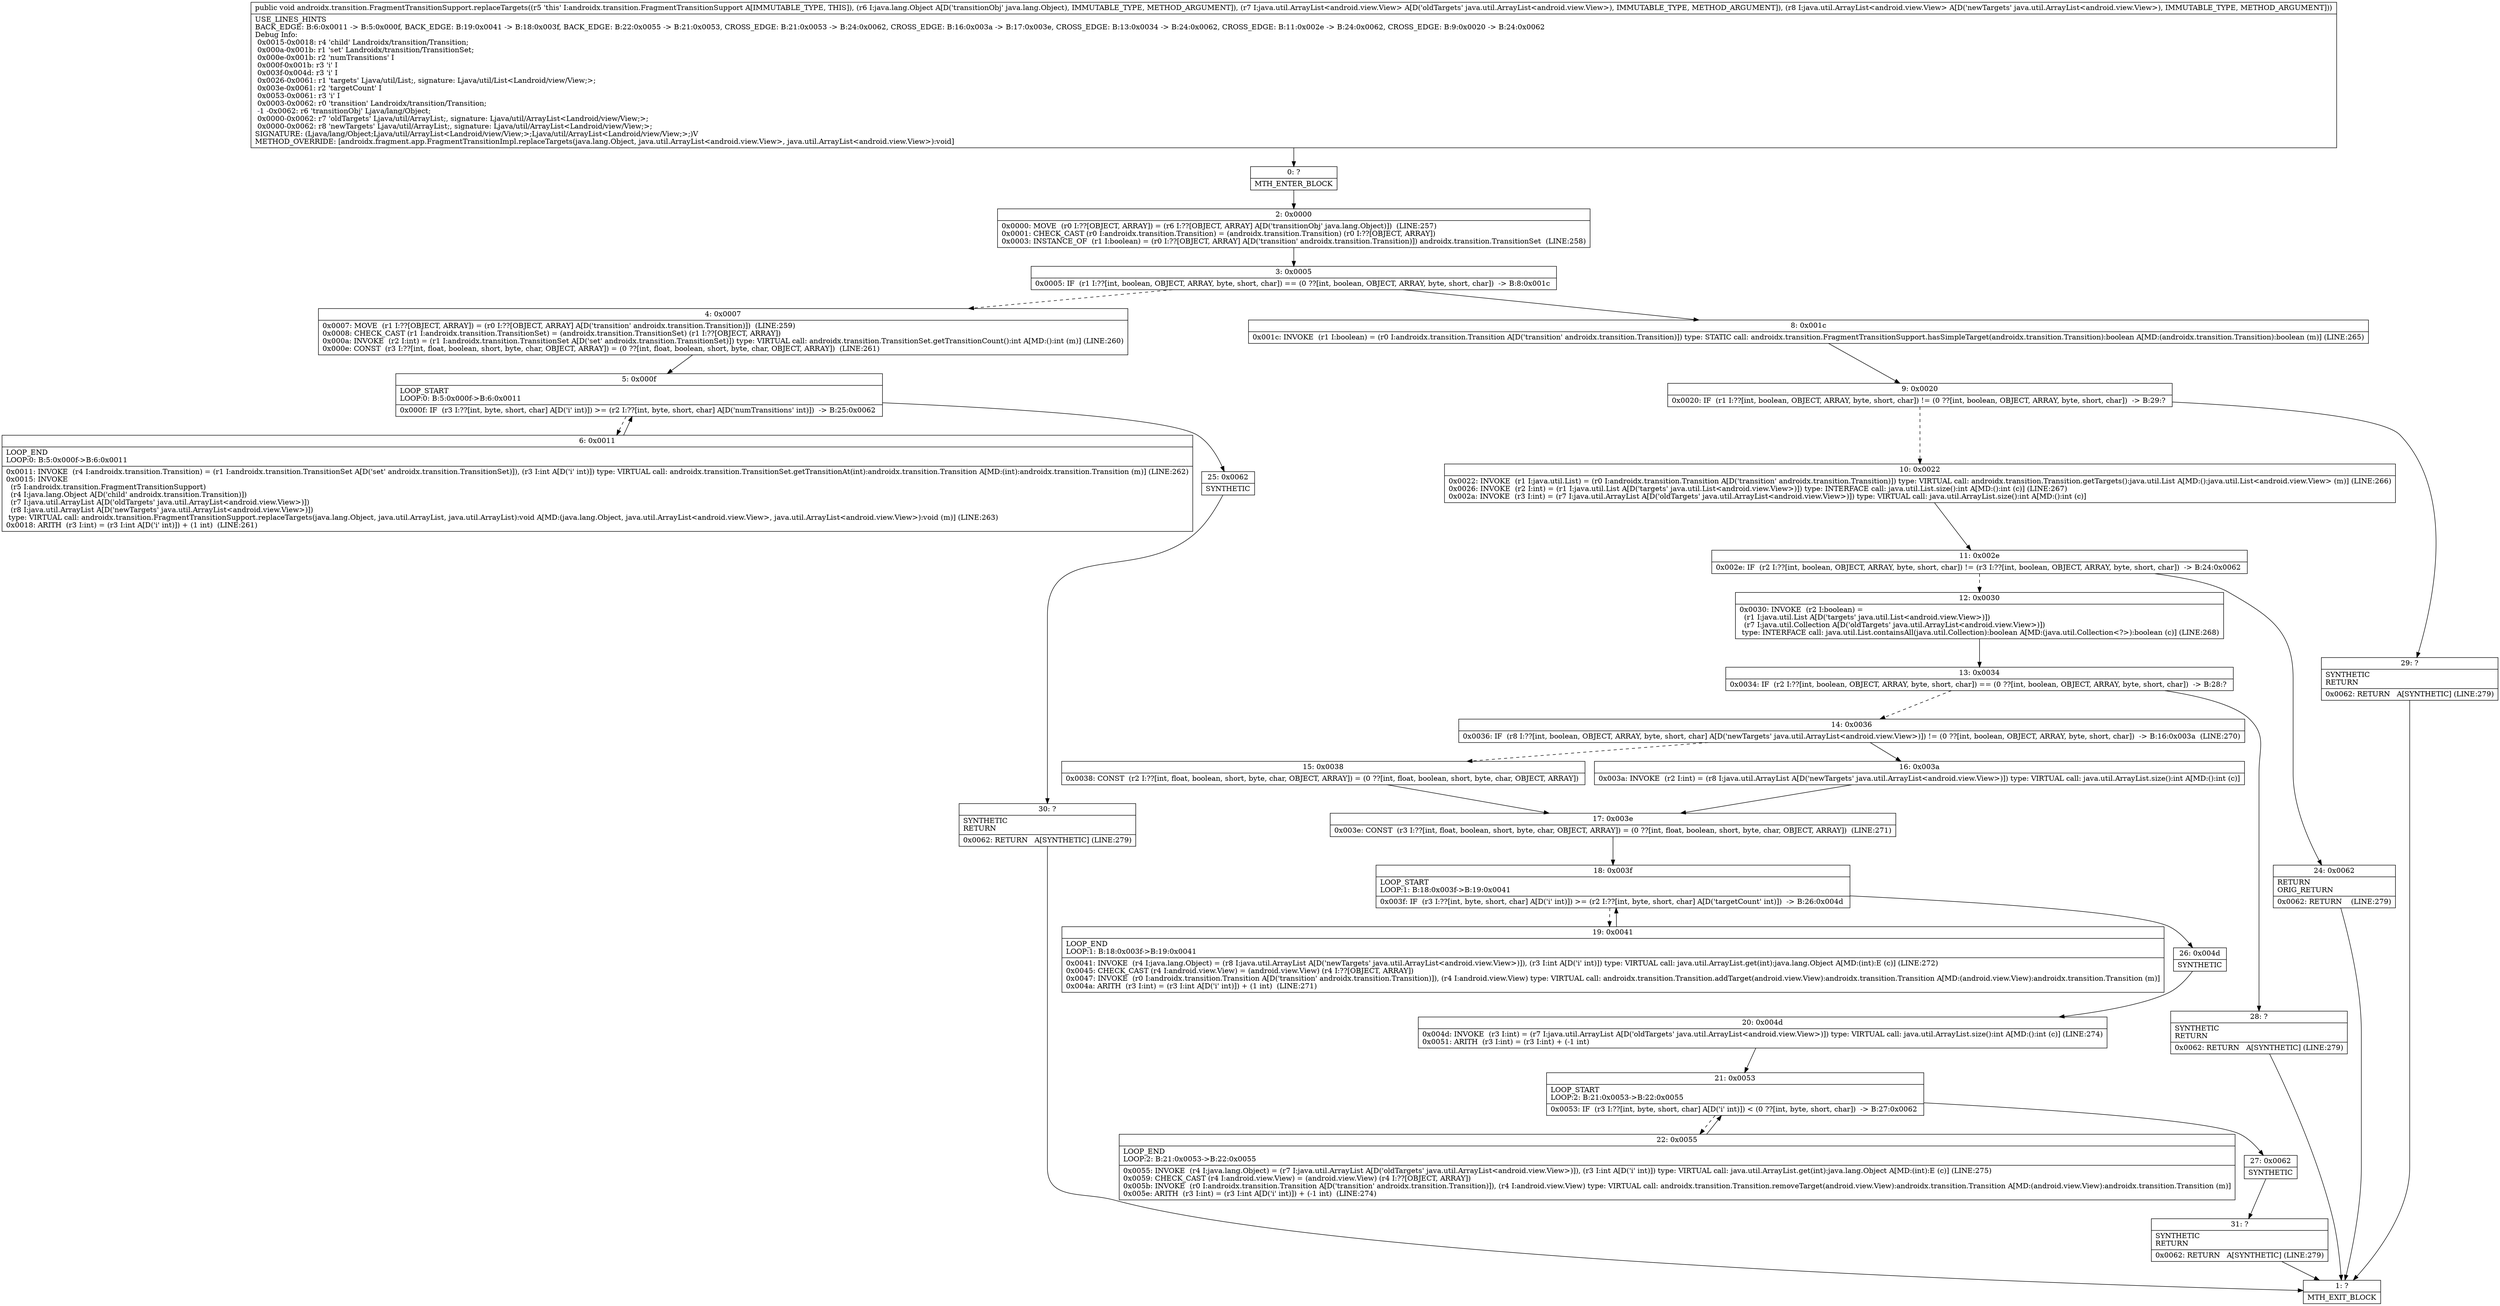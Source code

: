 digraph "CFG forandroidx.transition.FragmentTransitionSupport.replaceTargets(Ljava\/lang\/Object;Ljava\/util\/ArrayList;Ljava\/util\/ArrayList;)V" {
Node_0 [shape=record,label="{0\:\ ?|MTH_ENTER_BLOCK\l}"];
Node_2 [shape=record,label="{2\:\ 0x0000|0x0000: MOVE  (r0 I:??[OBJECT, ARRAY]) = (r6 I:??[OBJECT, ARRAY] A[D('transitionObj' java.lang.Object)])  (LINE:257)\l0x0001: CHECK_CAST (r0 I:androidx.transition.Transition) = (androidx.transition.Transition) (r0 I:??[OBJECT, ARRAY]) \l0x0003: INSTANCE_OF  (r1 I:boolean) = (r0 I:??[OBJECT, ARRAY] A[D('transition' androidx.transition.Transition)]) androidx.transition.TransitionSet  (LINE:258)\l}"];
Node_3 [shape=record,label="{3\:\ 0x0005|0x0005: IF  (r1 I:??[int, boolean, OBJECT, ARRAY, byte, short, char]) == (0 ??[int, boolean, OBJECT, ARRAY, byte, short, char])  \-\> B:8:0x001c \l}"];
Node_4 [shape=record,label="{4\:\ 0x0007|0x0007: MOVE  (r1 I:??[OBJECT, ARRAY]) = (r0 I:??[OBJECT, ARRAY] A[D('transition' androidx.transition.Transition)])  (LINE:259)\l0x0008: CHECK_CAST (r1 I:androidx.transition.TransitionSet) = (androidx.transition.TransitionSet) (r1 I:??[OBJECT, ARRAY]) \l0x000a: INVOKE  (r2 I:int) = (r1 I:androidx.transition.TransitionSet A[D('set' androidx.transition.TransitionSet)]) type: VIRTUAL call: androidx.transition.TransitionSet.getTransitionCount():int A[MD:():int (m)] (LINE:260)\l0x000e: CONST  (r3 I:??[int, float, boolean, short, byte, char, OBJECT, ARRAY]) = (0 ??[int, float, boolean, short, byte, char, OBJECT, ARRAY])  (LINE:261)\l}"];
Node_5 [shape=record,label="{5\:\ 0x000f|LOOP_START\lLOOP:0: B:5:0x000f\-\>B:6:0x0011\l|0x000f: IF  (r3 I:??[int, byte, short, char] A[D('i' int)]) \>= (r2 I:??[int, byte, short, char] A[D('numTransitions' int)])  \-\> B:25:0x0062 \l}"];
Node_6 [shape=record,label="{6\:\ 0x0011|LOOP_END\lLOOP:0: B:5:0x000f\-\>B:6:0x0011\l|0x0011: INVOKE  (r4 I:androidx.transition.Transition) = (r1 I:androidx.transition.TransitionSet A[D('set' androidx.transition.TransitionSet)]), (r3 I:int A[D('i' int)]) type: VIRTUAL call: androidx.transition.TransitionSet.getTransitionAt(int):androidx.transition.Transition A[MD:(int):androidx.transition.Transition (m)] (LINE:262)\l0x0015: INVOKE  \l  (r5 I:androidx.transition.FragmentTransitionSupport)\l  (r4 I:java.lang.Object A[D('child' androidx.transition.Transition)])\l  (r7 I:java.util.ArrayList A[D('oldTargets' java.util.ArrayList\<android.view.View\>)])\l  (r8 I:java.util.ArrayList A[D('newTargets' java.util.ArrayList\<android.view.View\>)])\l type: VIRTUAL call: androidx.transition.FragmentTransitionSupport.replaceTargets(java.lang.Object, java.util.ArrayList, java.util.ArrayList):void A[MD:(java.lang.Object, java.util.ArrayList\<android.view.View\>, java.util.ArrayList\<android.view.View\>):void (m)] (LINE:263)\l0x0018: ARITH  (r3 I:int) = (r3 I:int A[D('i' int)]) + (1 int)  (LINE:261)\l}"];
Node_25 [shape=record,label="{25\:\ 0x0062|SYNTHETIC\l}"];
Node_30 [shape=record,label="{30\:\ ?|SYNTHETIC\lRETURN\l|0x0062: RETURN   A[SYNTHETIC] (LINE:279)\l}"];
Node_1 [shape=record,label="{1\:\ ?|MTH_EXIT_BLOCK\l}"];
Node_8 [shape=record,label="{8\:\ 0x001c|0x001c: INVOKE  (r1 I:boolean) = (r0 I:androidx.transition.Transition A[D('transition' androidx.transition.Transition)]) type: STATIC call: androidx.transition.FragmentTransitionSupport.hasSimpleTarget(androidx.transition.Transition):boolean A[MD:(androidx.transition.Transition):boolean (m)] (LINE:265)\l}"];
Node_9 [shape=record,label="{9\:\ 0x0020|0x0020: IF  (r1 I:??[int, boolean, OBJECT, ARRAY, byte, short, char]) != (0 ??[int, boolean, OBJECT, ARRAY, byte, short, char])  \-\> B:29:? \l}"];
Node_10 [shape=record,label="{10\:\ 0x0022|0x0022: INVOKE  (r1 I:java.util.List) = (r0 I:androidx.transition.Transition A[D('transition' androidx.transition.Transition)]) type: VIRTUAL call: androidx.transition.Transition.getTargets():java.util.List A[MD:():java.util.List\<android.view.View\> (m)] (LINE:266)\l0x0026: INVOKE  (r2 I:int) = (r1 I:java.util.List A[D('targets' java.util.List\<android.view.View\>)]) type: INTERFACE call: java.util.List.size():int A[MD:():int (c)] (LINE:267)\l0x002a: INVOKE  (r3 I:int) = (r7 I:java.util.ArrayList A[D('oldTargets' java.util.ArrayList\<android.view.View\>)]) type: VIRTUAL call: java.util.ArrayList.size():int A[MD:():int (c)]\l}"];
Node_11 [shape=record,label="{11\:\ 0x002e|0x002e: IF  (r2 I:??[int, boolean, OBJECT, ARRAY, byte, short, char]) != (r3 I:??[int, boolean, OBJECT, ARRAY, byte, short, char])  \-\> B:24:0x0062 \l}"];
Node_12 [shape=record,label="{12\:\ 0x0030|0x0030: INVOKE  (r2 I:boolean) = \l  (r1 I:java.util.List A[D('targets' java.util.List\<android.view.View\>)])\l  (r7 I:java.util.Collection A[D('oldTargets' java.util.ArrayList\<android.view.View\>)])\l type: INTERFACE call: java.util.List.containsAll(java.util.Collection):boolean A[MD:(java.util.Collection\<?\>):boolean (c)] (LINE:268)\l}"];
Node_13 [shape=record,label="{13\:\ 0x0034|0x0034: IF  (r2 I:??[int, boolean, OBJECT, ARRAY, byte, short, char]) == (0 ??[int, boolean, OBJECT, ARRAY, byte, short, char])  \-\> B:28:? \l}"];
Node_14 [shape=record,label="{14\:\ 0x0036|0x0036: IF  (r8 I:??[int, boolean, OBJECT, ARRAY, byte, short, char] A[D('newTargets' java.util.ArrayList\<android.view.View\>)]) != (0 ??[int, boolean, OBJECT, ARRAY, byte, short, char])  \-\> B:16:0x003a  (LINE:270)\l}"];
Node_15 [shape=record,label="{15\:\ 0x0038|0x0038: CONST  (r2 I:??[int, float, boolean, short, byte, char, OBJECT, ARRAY]) = (0 ??[int, float, boolean, short, byte, char, OBJECT, ARRAY]) \l}"];
Node_17 [shape=record,label="{17\:\ 0x003e|0x003e: CONST  (r3 I:??[int, float, boolean, short, byte, char, OBJECT, ARRAY]) = (0 ??[int, float, boolean, short, byte, char, OBJECT, ARRAY])  (LINE:271)\l}"];
Node_18 [shape=record,label="{18\:\ 0x003f|LOOP_START\lLOOP:1: B:18:0x003f\-\>B:19:0x0041\l|0x003f: IF  (r3 I:??[int, byte, short, char] A[D('i' int)]) \>= (r2 I:??[int, byte, short, char] A[D('targetCount' int)])  \-\> B:26:0x004d \l}"];
Node_19 [shape=record,label="{19\:\ 0x0041|LOOP_END\lLOOP:1: B:18:0x003f\-\>B:19:0x0041\l|0x0041: INVOKE  (r4 I:java.lang.Object) = (r8 I:java.util.ArrayList A[D('newTargets' java.util.ArrayList\<android.view.View\>)]), (r3 I:int A[D('i' int)]) type: VIRTUAL call: java.util.ArrayList.get(int):java.lang.Object A[MD:(int):E (c)] (LINE:272)\l0x0045: CHECK_CAST (r4 I:android.view.View) = (android.view.View) (r4 I:??[OBJECT, ARRAY]) \l0x0047: INVOKE  (r0 I:androidx.transition.Transition A[D('transition' androidx.transition.Transition)]), (r4 I:android.view.View) type: VIRTUAL call: androidx.transition.Transition.addTarget(android.view.View):androidx.transition.Transition A[MD:(android.view.View):androidx.transition.Transition (m)]\l0x004a: ARITH  (r3 I:int) = (r3 I:int A[D('i' int)]) + (1 int)  (LINE:271)\l}"];
Node_26 [shape=record,label="{26\:\ 0x004d|SYNTHETIC\l}"];
Node_20 [shape=record,label="{20\:\ 0x004d|0x004d: INVOKE  (r3 I:int) = (r7 I:java.util.ArrayList A[D('oldTargets' java.util.ArrayList\<android.view.View\>)]) type: VIRTUAL call: java.util.ArrayList.size():int A[MD:():int (c)] (LINE:274)\l0x0051: ARITH  (r3 I:int) = (r3 I:int) + (\-1 int) \l}"];
Node_21 [shape=record,label="{21\:\ 0x0053|LOOP_START\lLOOP:2: B:21:0x0053\-\>B:22:0x0055\l|0x0053: IF  (r3 I:??[int, byte, short, char] A[D('i' int)]) \< (0 ??[int, byte, short, char])  \-\> B:27:0x0062 \l}"];
Node_22 [shape=record,label="{22\:\ 0x0055|LOOP_END\lLOOP:2: B:21:0x0053\-\>B:22:0x0055\l|0x0055: INVOKE  (r4 I:java.lang.Object) = (r7 I:java.util.ArrayList A[D('oldTargets' java.util.ArrayList\<android.view.View\>)]), (r3 I:int A[D('i' int)]) type: VIRTUAL call: java.util.ArrayList.get(int):java.lang.Object A[MD:(int):E (c)] (LINE:275)\l0x0059: CHECK_CAST (r4 I:android.view.View) = (android.view.View) (r4 I:??[OBJECT, ARRAY]) \l0x005b: INVOKE  (r0 I:androidx.transition.Transition A[D('transition' androidx.transition.Transition)]), (r4 I:android.view.View) type: VIRTUAL call: androidx.transition.Transition.removeTarget(android.view.View):androidx.transition.Transition A[MD:(android.view.View):androidx.transition.Transition (m)]\l0x005e: ARITH  (r3 I:int) = (r3 I:int A[D('i' int)]) + (\-1 int)  (LINE:274)\l}"];
Node_27 [shape=record,label="{27\:\ 0x0062|SYNTHETIC\l}"];
Node_31 [shape=record,label="{31\:\ ?|SYNTHETIC\lRETURN\l|0x0062: RETURN   A[SYNTHETIC] (LINE:279)\l}"];
Node_16 [shape=record,label="{16\:\ 0x003a|0x003a: INVOKE  (r2 I:int) = (r8 I:java.util.ArrayList A[D('newTargets' java.util.ArrayList\<android.view.View\>)]) type: VIRTUAL call: java.util.ArrayList.size():int A[MD:():int (c)]\l}"];
Node_28 [shape=record,label="{28\:\ ?|SYNTHETIC\lRETURN\l|0x0062: RETURN   A[SYNTHETIC] (LINE:279)\l}"];
Node_24 [shape=record,label="{24\:\ 0x0062|RETURN\lORIG_RETURN\l|0x0062: RETURN    (LINE:279)\l}"];
Node_29 [shape=record,label="{29\:\ ?|SYNTHETIC\lRETURN\l|0x0062: RETURN   A[SYNTHETIC] (LINE:279)\l}"];
MethodNode[shape=record,label="{public void androidx.transition.FragmentTransitionSupport.replaceTargets((r5 'this' I:androidx.transition.FragmentTransitionSupport A[IMMUTABLE_TYPE, THIS]), (r6 I:java.lang.Object A[D('transitionObj' java.lang.Object), IMMUTABLE_TYPE, METHOD_ARGUMENT]), (r7 I:java.util.ArrayList\<android.view.View\> A[D('oldTargets' java.util.ArrayList\<android.view.View\>), IMMUTABLE_TYPE, METHOD_ARGUMENT]), (r8 I:java.util.ArrayList\<android.view.View\> A[D('newTargets' java.util.ArrayList\<android.view.View\>), IMMUTABLE_TYPE, METHOD_ARGUMENT]))  | USE_LINES_HINTS\lBACK_EDGE: B:6:0x0011 \-\> B:5:0x000f, BACK_EDGE: B:19:0x0041 \-\> B:18:0x003f, BACK_EDGE: B:22:0x0055 \-\> B:21:0x0053, CROSS_EDGE: B:21:0x0053 \-\> B:24:0x0062, CROSS_EDGE: B:16:0x003a \-\> B:17:0x003e, CROSS_EDGE: B:13:0x0034 \-\> B:24:0x0062, CROSS_EDGE: B:11:0x002e \-\> B:24:0x0062, CROSS_EDGE: B:9:0x0020 \-\> B:24:0x0062\lDebug Info:\l  0x0015\-0x0018: r4 'child' Landroidx\/transition\/Transition;\l  0x000a\-0x001b: r1 'set' Landroidx\/transition\/TransitionSet;\l  0x000e\-0x001b: r2 'numTransitions' I\l  0x000f\-0x001b: r3 'i' I\l  0x003f\-0x004d: r3 'i' I\l  0x0026\-0x0061: r1 'targets' Ljava\/util\/List;, signature: Ljava\/util\/List\<Landroid\/view\/View;\>;\l  0x003e\-0x0061: r2 'targetCount' I\l  0x0053\-0x0061: r3 'i' I\l  0x0003\-0x0062: r0 'transition' Landroidx\/transition\/Transition;\l  \-1 \-0x0062: r6 'transitionObj' Ljava\/lang\/Object;\l  0x0000\-0x0062: r7 'oldTargets' Ljava\/util\/ArrayList;, signature: Ljava\/util\/ArrayList\<Landroid\/view\/View;\>;\l  0x0000\-0x0062: r8 'newTargets' Ljava\/util\/ArrayList;, signature: Ljava\/util\/ArrayList\<Landroid\/view\/View;\>;\lSIGNATURE: (Ljava\/lang\/Object;Ljava\/util\/ArrayList\<Landroid\/view\/View;\>;Ljava\/util\/ArrayList\<Landroid\/view\/View;\>;)V\lMETHOD_OVERRIDE: [androidx.fragment.app.FragmentTransitionImpl.replaceTargets(java.lang.Object, java.util.ArrayList\<android.view.View\>, java.util.ArrayList\<android.view.View\>):void]\l}"];
MethodNode -> Node_0;Node_0 -> Node_2;
Node_2 -> Node_3;
Node_3 -> Node_4[style=dashed];
Node_3 -> Node_8;
Node_4 -> Node_5;
Node_5 -> Node_6[style=dashed];
Node_5 -> Node_25;
Node_6 -> Node_5;
Node_25 -> Node_30;
Node_30 -> Node_1;
Node_8 -> Node_9;
Node_9 -> Node_10[style=dashed];
Node_9 -> Node_29;
Node_10 -> Node_11;
Node_11 -> Node_12[style=dashed];
Node_11 -> Node_24;
Node_12 -> Node_13;
Node_13 -> Node_14[style=dashed];
Node_13 -> Node_28;
Node_14 -> Node_15[style=dashed];
Node_14 -> Node_16;
Node_15 -> Node_17;
Node_17 -> Node_18;
Node_18 -> Node_19[style=dashed];
Node_18 -> Node_26;
Node_19 -> Node_18;
Node_26 -> Node_20;
Node_20 -> Node_21;
Node_21 -> Node_22[style=dashed];
Node_21 -> Node_27;
Node_22 -> Node_21;
Node_27 -> Node_31;
Node_31 -> Node_1;
Node_16 -> Node_17;
Node_28 -> Node_1;
Node_24 -> Node_1;
Node_29 -> Node_1;
}

